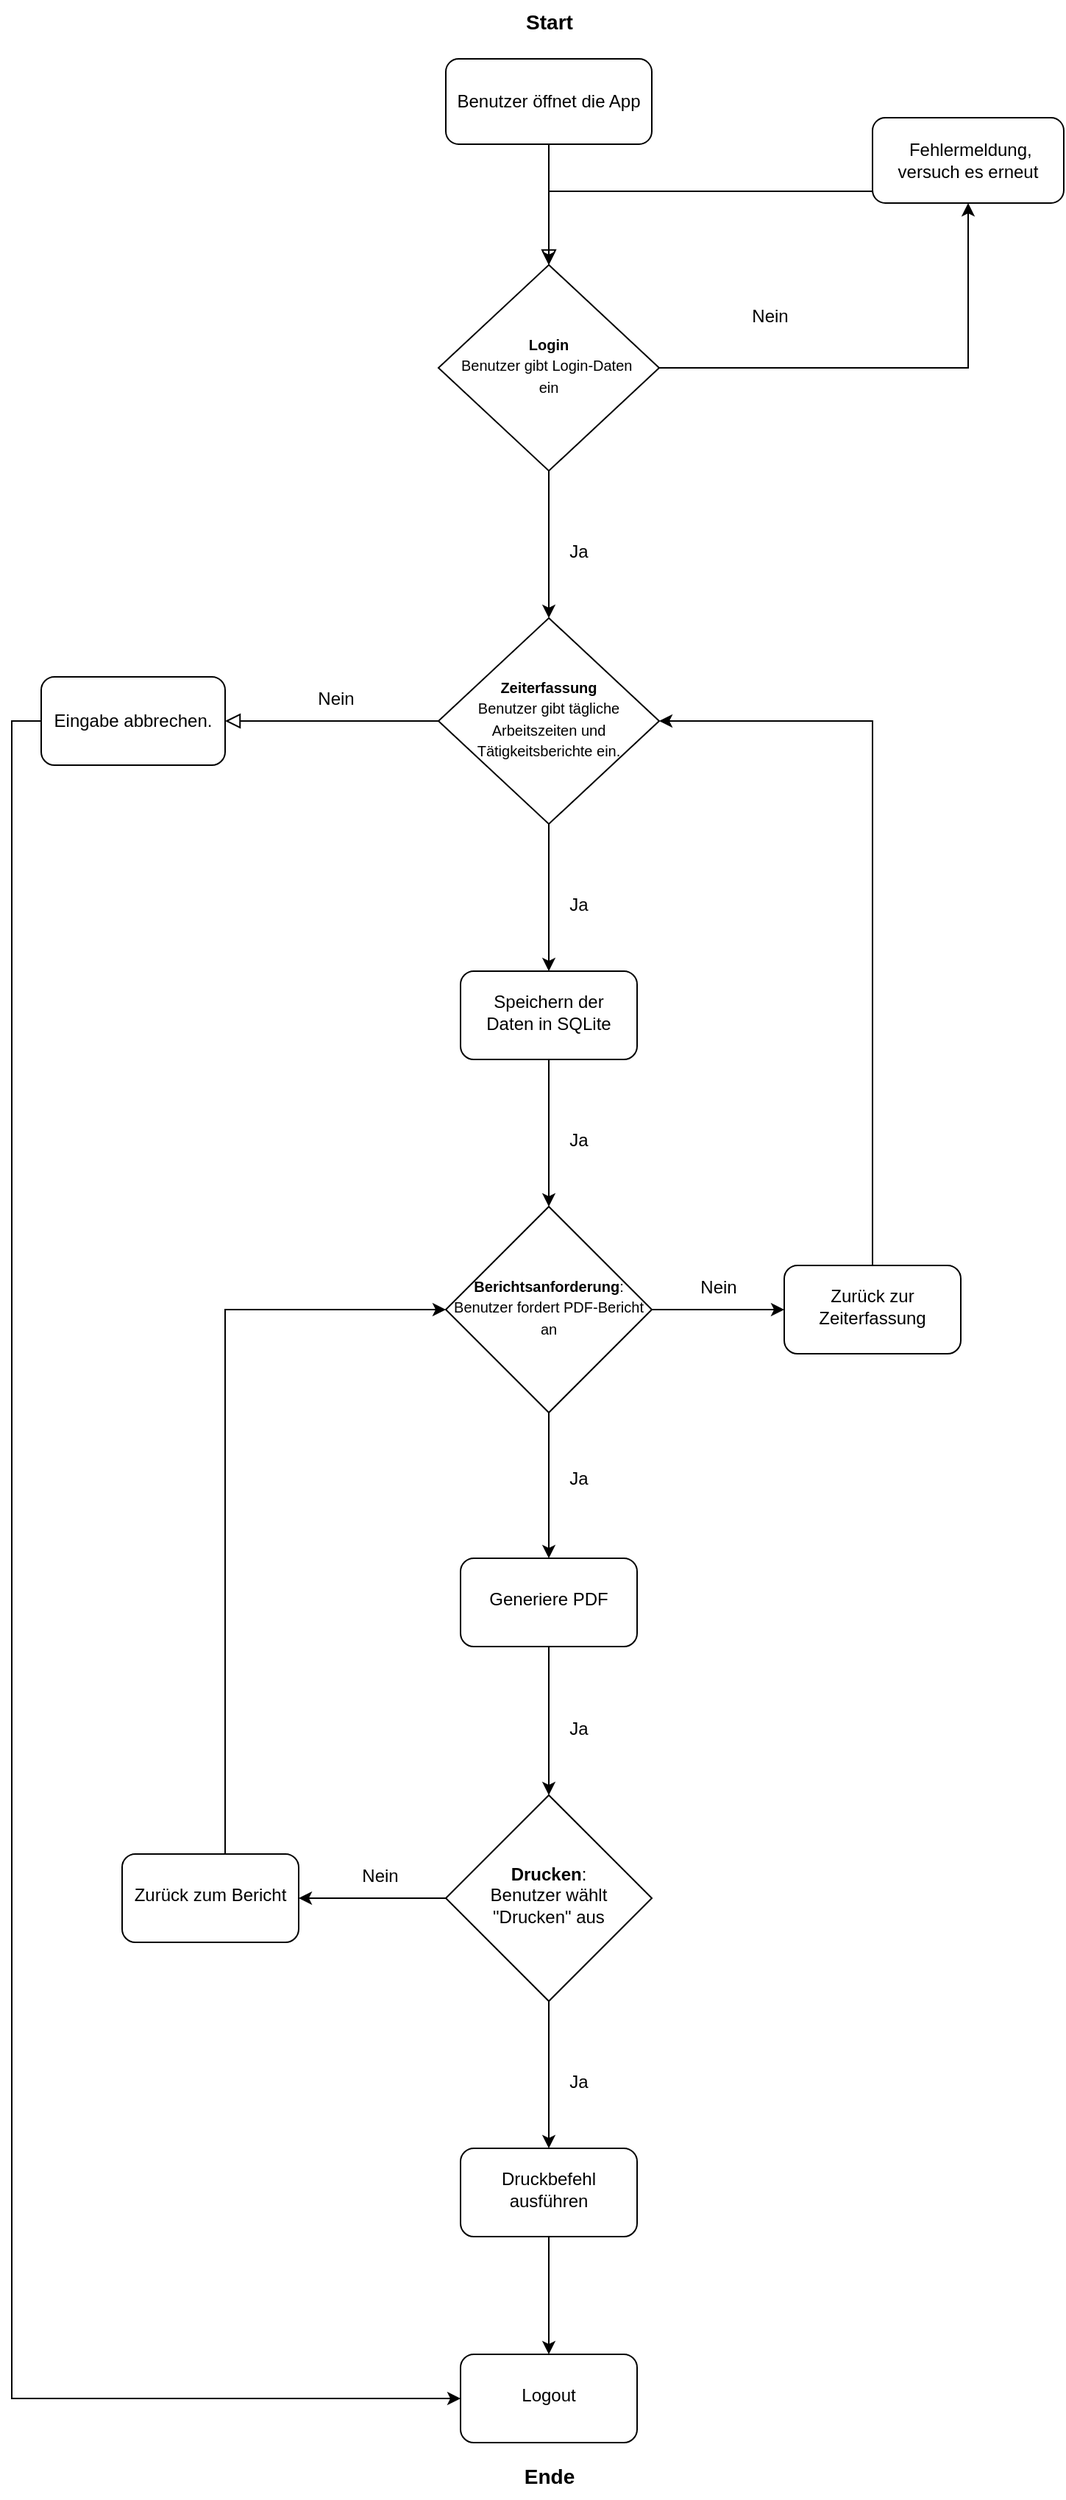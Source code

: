 <mxfile version="24.7.16">
  <diagram id="C5RBs43oDa-KdzZeNtuy" name="Page-1">
    <mxGraphModel dx="2665" dy="791" grid="1" gridSize="10" guides="1" tooltips="1" connect="1" arrows="1" fold="1" page="1" pageScale="1" pageWidth="827" pageHeight="1169" math="0" shadow="0">
      <root>
        <mxCell id="WIyWlLk6GJQsqaUBKTNV-0" />
        <mxCell id="WIyWlLk6GJQsqaUBKTNV-1" parent="WIyWlLk6GJQsqaUBKTNV-0" />
        <mxCell id="WIyWlLk6GJQsqaUBKTNV-2" value="" style="rounded=0;html=1;jettySize=auto;orthogonalLoop=1;fontSize=11;endArrow=block;endFill=0;endSize=8;strokeWidth=1;shadow=0;labelBackgroundColor=none;edgeStyle=orthogonalEdgeStyle;" parent="WIyWlLk6GJQsqaUBKTNV-1" source="WIyWlLk6GJQsqaUBKTNV-3" target="WIyWlLk6GJQsqaUBKTNV-6" edge="1">
          <mxGeometry relative="1" as="geometry" />
        </mxCell>
        <mxCell id="WIyWlLk6GJQsqaUBKTNV-3" value="&lt;div&gt;Benutzer öffnet die App&lt;/div&gt;" style="rounded=1;whiteSpace=wrap;html=1;fontSize=12;glass=0;strokeWidth=1;shadow=0;" parent="WIyWlLk6GJQsqaUBKTNV-1" vertex="1">
          <mxGeometry x="150" y="60" width="140" height="58" as="geometry" />
        </mxCell>
        <mxCell id="5AVrZTYfz5ipEB_tjHWS-7" value="" style="edgeStyle=orthogonalEdgeStyle;rounded=0;orthogonalLoop=1;jettySize=auto;html=1;exitX=0.5;exitY=1;exitDx=0;exitDy=0;" edge="1" parent="WIyWlLk6GJQsqaUBKTNV-1" source="5AVrZTYfz5ipEB_tjHWS-31" target="5AVrZTYfz5ipEB_tjHWS-6">
          <mxGeometry relative="1" as="geometry">
            <mxPoint x="220" y="440" as="sourcePoint" />
          </mxGeometry>
        </mxCell>
        <mxCell id="5AVrZTYfz5ipEB_tjHWS-36" value="" style="edgeStyle=orthogonalEdgeStyle;rounded=0;orthogonalLoop=1;jettySize=auto;html=1;entryX=0.5;entryY=0;entryDx=0;entryDy=0;" edge="1" parent="WIyWlLk6GJQsqaUBKTNV-1" source="WIyWlLk6GJQsqaUBKTNV-6" target="WIyWlLk6GJQsqaUBKTNV-10">
          <mxGeometry relative="1" as="geometry">
            <mxPoint x="220" y="440" as="targetPoint" />
          </mxGeometry>
        </mxCell>
        <mxCell id="5AVrZTYfz5ipEB_tjHWS-43" style="edgeStyle=orthogonalEdgeStyle;rounded=0;orthogonalLoop=1;jettySize=auto;html=1;exitX=1;exitY=0.5;exitDx=0;exitDy=0;entryX=0.5;entryY=1;entryDx=0;entryDy=0;" edge="1" parent="WIyWlLk6GJQsqaUBKTNV-1" source="WIyWlLk6GJQsqaUBKTNV-6" target="WIyWlLk6GJQsqaUBKTNV-7">
          <mxGeometry relative="1" as="geometry" />
        </mxCell>
        <mxCell id="WIyWlLk6GJQsqaUBKTNV-6" value="&lt;font style=&quot;font-size: 10px;&quot;&gt;&lt;strong style=&quot;&quot;&gt;Login&lt;/strong&gt;&lt;/font&gt;&lt;div&gt;&lt;font style=&quot;font-size: 10px;&quot;&gt;Benutzer gibt Login-Daten&amp;nbsp;&lt;/font&gt;&lt;/div&gt;&lt;div&gt;&lt;font style=&quot;font-size: 10px;&quot;&gt;ein&lt;/font&gt;&lt;/div&gt;" style="rhombus;whiteSpace=wrap;html=1;shadow=0;fontFamily=Helvetica;fontSize=12;align=center;strokeWidth=1;spacing=6;spacingTop=-4;" parent="WIyWlLk6GJQsqaUBKTNV-1" vertex="1">
          <mxGeometry x="145" y="200" width="150" height="140" as="geometry" />
        </mxCell>
        <mxCell id="5AVrZTYfz5ipEB_tjHWS-2" style="edgeStyle=orthogonalEdgeStyle;rounded=0;orthogonalLoop=1;jettySize=auto;html=1;entryX=0.5;entryY=0;entryDx=0;entryDy=0;" edge="1" parent="WIyWlLk6GJQsqaUBKTNV-1" source="WIyWlLk6GJQsqaUBKTNV-7" target="WIyWlLk6GJQsqaUBKTNV-6">
          <mxGeometry relative="1" as="geometry">
            <Array as="points">
              <mxPoint x="380" y="150" />
              <mxPoint x="220" y="150" />
            </Array>
          </mxGeometry>
        </mxCell>
        <mxCell id="WIyWlLk6GJQsqaUBKTNV-7" value="&amp;nbsp;Fehlermeldung, versuch es erneut" style="rounded=1;whiteSpace=wrap;html=1;fontSize=12;glass=0;strokeWidth=1;shadow=0;" parent="WIyWlLk6GJQsqaUBKTNV-1" vertex="1">
          <mxGeometry x="440" y="100" width="130" height="58" as="geometry" />
        </mxCell>
        <mxCell id="WIyWlLk6GJQsqaUBKTNV-8" value="" style="rounded=0;html=1;jettySize=auto;orthogonalLoop=1;fontSize=11;endArrow=block;endFill=0;endSize=8;strokeWidth=1;shadow=0;labelBackgroundColor=none;edgeStyle=orthogonalEdgeStyle;" parent="WIyWlLk6GJQsqaUBKTNV-1" source="WIyWlLk6GJQsqaUBKTNV-10" target="WIyWlLk6GJQsqaUBKTNV-11" edge="1">
          <mxGeometry x="0.333" y="20" relative="1" as="geometry">
            <mxPoint as="offset" />
          </mxGeometry>
        </mxCell>
        <mxCell id="5AVrZTYfz5ipEB_tjHWS-29" value="" style="edgeStyle=orthogonalEdgeStyle;rounded=0;orthogonalLoop=1;jettySize=auto;html=1;" edge="1" parent="WIyWlLk6GJQsqaUBKTNV-1" source="WIyWlLk6GJQsqaUBKTNV-10" target="5AVrZTYfz5ipEB_tjHWS-28">
          <mxGeometry relative="1" as="geometry" />
        </mxCell>
        <mxCell id="WIyWlLk6GJQsqaUBKTNV-10" value="&lt;font style=&quot;font-size: 10px;&quot;&gt;&lt;strong&gt;Zeiterfassung&lt;/strong&gt;&lt;/font&gt;&lt;div&gt;&lt;div&gt;&lt;div&gt;&lt;font style=&quot;font-size: 10px;&quot;&gt;Benutzer gibt tägliche Arbeitszeiten und Tätigkeitsberichte ein.&lt;/font&gt;&lt;/div&gt;&lt;/div&gt;&lt;/div&gt;" style="rhombus;whiteSpace=wrap;html=1;shadow=0;fontFamily=Helvetica;fontSize=12;align=center;strokeWidth=1;spacing=6;spacingTop=-4;" parent="WIyWlLk6GJQsqaUBKTNV-1" vertex="1">
          <mxGeometry x="145" y="440" width="150" height="140" as="geometry" />
        </mxCell>
        <mxCell id="5AVrZTYfz5ipEB_tjHWS-66" style="edgeStyle=orthogonalEdgeStyle;rounded=0;orthogonalLoop=1;jettySize=auto;html=1;exitX=0;exitY=0.5;exitDx=0;exitDy=0;entryX=0;entryY=0.5;entryDx=0;entryDy=0;" edge="1" parent="WIyWlLk6GJQsqaUBKTNV-1" source="WIyWlLk6GJQsqaUBKTNV-11" target="5AVrZTYfz5ipEB_tjHWS-63">
          <mxGeometry relative="1" as="geometry" />
        </mxCell>
        <mxCell id="WIyWlLk6GJQsqaUBKTNV-11" value="Eingabe abbrechen." style="rounded=1;whiteSpace=wrap;html=1;fontSize=12;glass=0;strokeWidth=1;shadow=0;" parent="WIyWlLk6GJQsqaUBKTNV-1" vertex="1">
          <mxGeometry x="-125" y="480" width="125" height="60" as="geometry" />
        </mxCell>
        <mxCell id="5AVrZTYfz5ipEB_tjHWS-1" value="&lt;b&gt;&lt;font style=&quot;font-size: 14px;&quot;&gt;Start&lt;/font&gt;&lt;/b&gt;" style="text;html=1;align=center;verticalAlign=middle;resizable=0;points=[];autosize=1;strokeColor=none;fillColor=none;" vertex="1" parent="WIyWlLk6GJQsqaUBKTNV-1">
          <mxGeometry x="190" y="20" width="60" height="30" as="geometry" />
        </mxCell>
        <mxCell id="5AVrZTYfz5ipEB_tjHWS-34" value="" style="edgeStyle=orthogonalEdgeStyle;rounded=0;orthogonalLoop=1;jettySize=auto;html=1;" edge="1" parent="WIyWlLk6GJQsqaUBKTNV-1" source="5AVrZTYfz5ipEB_tjHWS-6" target="5AVrZTYfz5ipEB_tjHWS-33">
          <mxGeometry relative="1" as="geometry" />
        </mxCell>
        <mxCell id="5AVrZTYfz5ipEB_tjHWS-58" value="" style="edgeStyle=orthogonalEdgeStyle;rounded=0;orthogonalLoop=1;jettySize=auto;html=1;" edge="1" parent="WIyWlLk6GJQsqaUBKTNV-1" source="5AVrZTYfz5ipEB_tjHWS-6" target="5AVrZTYfz5ipEB_tjHWS-57">
          <mxGeometry relative="1" as="geometry" />
        </mxCell>
        <mxCell id="5AVrZTYfz5ipEB_tjHWS-6" value="&lt;strong&gt;Drucken&lt;/strong&gt;:&lt;div&gt;Benutzer wählt &quot;Drucken&quot; aus&lt;/div&gt;" style="rhombus;whiteSpace=wrap;html=1;shadow=0;strokeWidth=1;spacing=6;spacingTop=-4;" vertex="1" parent="WIyWlLk6GJQsqaUBKTNV-1">
          <mxGeometry x="150" y="1240" width="140" height="140" as="geometry" />
        </mxCell>
        <mxCell id="5AVrZTYfz5ipEB_tjHWS-32" value="" style="edgeStyle=orthogonalEdgeStyle;rounded=0;orthogonalLoop=1;jettySize=auto;html=1;" edge="1" parent="WIyWlLk6GJQsqaUBKTNV-1" source="5AVrZTYfz5ipEB_tjHWS-15" target="5AVrZTYfz5ipEB_tjHWS-31">
          <mxGeometry relative="1" as="geometry" />
        </mxCell>
        <mxCell id="5AVrZTYfz5ipEB_tjHWS-52" value="" style="edgeStyle=orthogonalEdgeStyle;rounded=0;orthogonalLoop=1;jettySize=auto;html=1;" edge="1" parent="WIyWlLk6GJQsqaUBKTNV-1" source="5AVrZTYfz5ipEB_tjHWS-15" target="5AVrZTYfz5ipEB_tjHWS-51">
          <mxGeometry relative="1" as="geometry" />
        </mxCell>
        <mxCell id="5AVrZTYfz5ipEB_tjHWS-15" value="&lt;font style=&quot;font-size: 10px;&quot;&gt;&lt;strong&gt;Berichtsanforderung&lt;/strong&gt;&lt;span style=&quot;background-color: initial;&quot;&gt;: Benutzer fordert PDF-Bericht an&lt;/span&gt;&lt;/font&gt;" style="rhombus;whiteSpace=wrap;html=1;shadow=0;strokeWidth=1;spacing=6;spacingTop=-4;" vertex="1" parent="WIyWlLk6GJQsqaUBKTNV-1">
          <mxGeometry x="150" y="840" width="140" height="140" as="geometry" />
        </mxCell>
        <mxCell id="5AVrZTYfz5ipEB_tjHWS-47" style="edgeStyle=orthogonalEdgeStyle;rounded=0;orthogonalLoop=1;jettySize=auto;html=1;exitX=0.5;exitY=1;exitDx=0;exitDy=0;entryX=0.5;entryY=0;entryDx=0;entryDy=0;" edge="1" parent="WIyWlLk6GJQsqaUBKTNV-1" source="5AVrZTYfz5ipEB_tjHWS-28" target="5AVrZTYfz5ipEB_tjHWS-15">
          <mxGeometry relative="1" as="geometry" />
        </mxCell>
        <mxCell id="5AVrZTYfz5ipEB_tjHWS-28" value="Speichern der Daten in SQLite" style="rounded=1;whiteSpace=wrap;html=1;shadow=0;strokeWidth=1;spacing=6;spacingTop=-4;" vertex="1" parent="WIyWlLk6GJQsqaUBKTNV-1">
          <mxGeometry x="160" y="680" width="120" height="60" as="geometry" />
        </mxCell>
        <mxCell id="5AVrZTYfz5ipEB_tjHWS-31" value="Generiere PDF" style="rounded=1;whiteSpace=wrap;html=1;shadow=0;strokeWidth=1;spacing=6;spacingTop=-4;" vertex="1" parent="WIyWlLk6GJQsqaUBKTNV-1">
          <mxGeometry x="160" y="1079" width="120" height="60" as="geometry" />
        </mxCell>
        <mxCell id="5AVrZTYfz5ipEB_tjHWS-64" value="" style="edgeStyle=orthogonalEdgeStyle;rounded=0;orthogonalLoop=1;jettySize=auto;html=1;" edge="1" parent="WIyWlLk6GJQsqaUBKTNV-1" source="5AVrZTYfz5ipEB_tjHWS-33" target="5AVrZTYfz5ipEB_tjHWS-63">
          <mxGeometry relative="1" as="geometry" />
        </mxCell>
        <mxCell id="5AVrZTYfz5ipEB_tjHWS-33" value="Druckbefehl ausführen" style="rounded=1;whiteSpace=wrap;html=1;shadow=0;strokeWidth=1;spacing=6;spacingTop=-4;" vertex="1" parent="WIyWlLk6GJQsqaUBKTNV-1">
          <mxGeometry x="160" y="1480" width="120" height="60" as="geometry" />
        </mxCell>
        <mxCell id="5AVrZTYfz5ipEB_tjHWS-37" value="Ja" style="text;html=1;align=center;verticalAlign=middle;resizable=0;points=[];autosize=1;strokeColor=none;fillColor=none;" vertex="1" parent="WIyWlLk6GJQsqaUBKTNV-1">
          <mxGeometry x="220" y="1010" width="40" height="30" as="geometry" />
        </mxCell>
        <mxCell id="5AVrZTYfz5ipEB_tjHWS-38" value="Ja" style="text;html=1;align=center;verticalAlign=middle;resizable=0;points=[];autosize=1;strokeColor=none;fillColor=none;" vertex="1" parent="WIyWlLk6GJQsqaUBKTNV-1">
          <mxGeometry x="220" y="780" width="40" height="30" as="geometry" />
        </mxCell>
        <mxCell id="5AVrZTYfz5ipEB_tjHWS-39" value="Ja" style="text;html=1;align=center;verticalAlign=middle;resizable=0;points=[];autosize=1;strokeColor=none;fillColor=none;" vertex="1" parent="WIyWlLk6GJQsqaUBKTNV-1">
          <mxGeometry x="220" y="620" width="40" height="30" as="geometry" />
        </mxCell>
        <mxCell id="5AVrZTYfz5ipEB_tjHWS-40" value="Nein" style="text;html=1;align=center;verticalAlign=middle;resizable=0;points=[];autosize=1;strokeColor=none;fillColor=none;" vertex="1" parent="WIyWlLk6GJQsqaUBKTNV-1">
          <mxGeometry x="50" y="480" width="50" height="30" as="geometry" />
        </mxCell>
        <mxCell id="5AVrZTYfz5ipEB_tjHWS-44" value="Nein" style="text;html=1;align=center;verticalAlign=middle;resizable=0;points=[];autosize=1;strokeColor=none;fillColor=none;" vertex="1" parent="WIyWlLk6GJQsqaUBKTNV-1">
          <mxGeometry x="345" y="220" width="50" height="30" as="geometry" />
        </mxCell>
        <mxCell id="5AVrZTYfz5ipEB_tjHWS-46" value="Ja" style="text;html=1;align=center;verticalAlign=middle;resizable=0;points=[];autosize=1;strokeColor=none;fillColor=none;" vertex="1" parent="WIyWlLk6GJQsqaUBKTNV-1">
          <mxGeometry x="220" y="380" width="40" height="30" as="geometry" />
        </mxCell>
        <mxCell id="5AVrZTYfz5ipEB_tjHWS-48" value="Ja" style="text;html=1;align=center;verticalAlign=middle;resizable=0;points=[];autosize=1;strokeColor=none;fillColor=none;" vertex="1" parent="WIyWlLk6GJQsqaUBKTNV-1">
          <mxGeometry x="220" y="1420" width="40" height="30" as="geometry" />
        </mxCell>
        <mxCell id="5AVrZTYfz5ipEB_tjHWS-50" value="Ja" style="text;html=1;align=center;verticalAlign=middle;resizable=0;points=[];autosize=1;strokeColor=none;fillColor=none;" vertex="1" parent="WIyWlLk6GJQsqaUBKTNV-1">
          <mxGeometry x="220" y="1180" width="40" height="30" as="geometry" />
        </mxCell>
        <mxCell id="5AVrZTYfz5ipEB_tjHWS-56" style="edgeStyle=orthogonalEdgeStyle;rounded=0;orthogonalLoop=1;jettySize=auto;html=1;exitX=0.5;exitY=0;exitDx=0;exitDy=0;entryX=1;entryY=0.5;entryDx=0;entryDy=0;" edge="1" parent="WIyWlLk6GJQsqaUBKTNV-1" source="5AVrZTYfz5ipEB_tjHWS-51" target="WIyWlLk6GJQsqaUBKTNV-10">
          <mxGeometry relative="1" as="geometry" />
        </mxCell>
        <mxCell id="5AVrZTYfz5ipEB_tjHWS-51" value="Zurück zur Zeiterfassung" style="rounded=1;whiteSpace=wrap;html=1;shadow=0;strokeWidth=1;spacing=6;spacingTop=-4;" vertex="1" parent="WIyWlLk6GJQsqaUBKTNV-1">
          <mxGeometry x="380" y="880" width="120" height="60" as="geometry" />
        </mxCell>
        <mxCell id="5AVrZTYfz5ipEB_tjHWS-53" value="Nein" style="text;html=1;align=center;verticalAlign=middle;resizable=0;points=[];autosize=1;strokeColor=none;fillColor=none;" vertex="1" parent="WIyWlLk6GJQsqaUBKTNV-1">
          <mxGeometry x="80" y="1280" width="50" height="30" as="geometry" />
        </mxCell>
        <mxCell id="5AVrZTYfz5ipEB_tjHWS-55" value="Nein" style="text;html=1;align=center;verticalAlign=middle;resizable=0;points=[];autosize=1;strokeColor=none;fillColor=none;" vertex="1" parent="WIyWlLk6GJQsqaUBKTNV-1">
          <mxGeometry x="310" y="880" width="50" height="30" as="geometry" />
        </mxCell>
        <mxCell id="5AVrZTYfz5ipEB_tjHWS-62" style="edgeStyle=orthogonalEdgeStyle;rounded=0;orthogonalLoop=1;jettySize=auto;html=1;entryX=0;entryY=0.5;entryDx=0;entryDy=0;" edge="1" parent="WIyWlLk6GJQsqaUBKTNV-1" source="5AVrZTYfz5ipEB_tjHWS-57" target="5AVrZTYfz5ipEB_tjHWS-15">
          <mxGeometry relative="1" as="geometry">
            <Array as="points">
              <mxPoint y="910" />
            </Array>
          </mxGeometry>
        </mxCell>
        <mxCell id="5AVrZTYfz5ipEB_tjHWS-57" value="Zurück zum Bericht" style="rounded=1;whiteSpace=wrap;html=1;shadow=0;strokeWidth=1;spacing=6;spacingTop=-4;" vertex="1" parent="WIyWlLk6GJQsqaUBKTNV-1">
          <mxGeometry x="-70" y="1280" width="120" height="60" as="geometry" />
        </mxCell>
        <mxCell id="5AVrZTYfz5ipEB_tjHWS-63" value="Logout" style="rounded=1;whiteSpace=wrap;html=1;shadow=0;strokeWidth=1;spacing=6;spacingTop=-4;" vertex="1" parent="WIyWlLk6GJQsqaUBKTNV-1">
          <mxGeometry x="160" y="1620" width="120" height="60" as="geometry" />
        </mxCell>
        <mxCell id="5AVrZTYfz5ipEB_tjHWS-65" value="&lt;b&gt;&lt;font style=&quot;font-size: 14px;&quot;&gt;Ende&lt;/font&gt;&lt;/b&gt;" style="text;html=1;align=center;verticalAlign=middle;resizable=0;points=[];autosize=1;strokeColor=none;fillColor=none;" vertex="1" parent="WIyWlLk6GJQsqaUBKTNV-1">
          <mxGeometry x="190" y="1688" width="60" height="30" as="geometry" />
        </mxCell>
      </root>
    </mxGraphModel>
  </diagram>
</mxfile>
